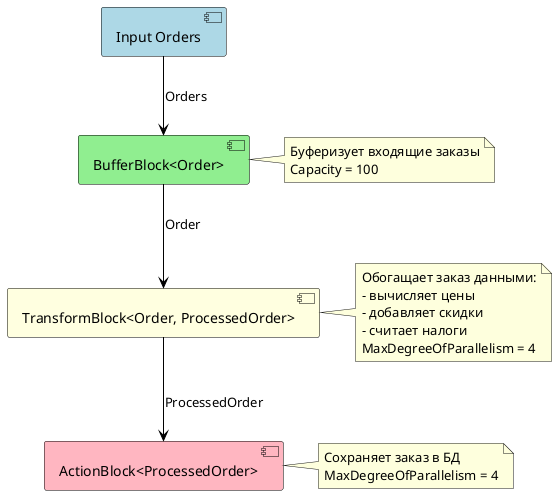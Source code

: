 @startuml TPL_Dataflow_Example

' Определяем стили
skinparam component {
    BackgroundColor LightBlue
    BorderColor Black
    ArrowColor Black
}

' Определяем компоненты
[Input Orders] as input
[BufferBlock<Order>] as buffer #LightGreen
[TransformBlock<Order, ProcessedOrder>] as transform #LightYellow
[ActionBlock<ProcessedOrder>] as action #LightPink

' Связи между компонентами
input -down-> buffer : Orders
buffer -down-> transform : Order
transform -down-> action : ProcessedOrder

' Добавляем описания
note right of buffer
  Буферизует входящие заказы
  Capacity = 100
end note

note right of transform
  Обогащает заказ данными:
  - вычисляет цены
  - добавляет скидки
  - считает налоги
  MaxDegreeOfParallelism = 4
end note

note right of action
  Сохраняет заказ в БД
  MaxDegreeOfParallelism = 4
end note

@enduml